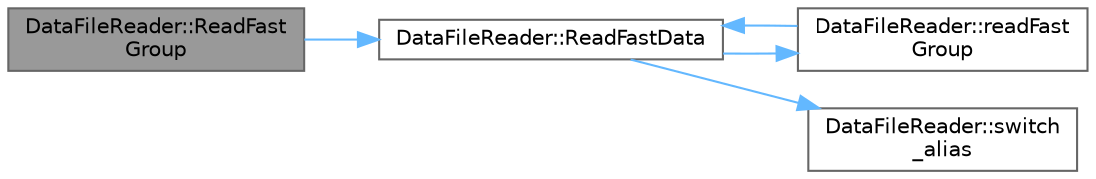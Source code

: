 digraph "DataFileReader::ReadFastGroup"
{
 // LATEX_PDF_SIZE
  bgcolor="transparent";
  edge [fontname=Helvetica,fontsize=10,labelfontname=Helvetica,labelfontsize=10];
  node [fontname=Helvetica,fontsize=10,shape=box,height=0.2,width=0.4];
  rankdir="LR";
  Node1 [id="Node000001",label="DataFileReader::ReadFast\lGroup",height=0.2,width=0.4,color="gray40", fillcolor="grey60", style="filled", fontcolor="black",tooltip=" "];
  Node1 -> Node2 [id="edge1_Node000001_Node000002",color="steelblue1",style="solid",tooltip=" "];
  Node2 [id="Node000002",label="DataFileReader::ReadFastData",height=0.2,width=0.4,color="grey40", fillcolor="white", style="filled",URL="$class_data_file_reader.html#a36d62f5aa4f75cbdd2bc011edbcf38bc",tooltip=" "];
  Node2 -> Node3 [id="edge2_Node000002_Node000003",color="steelblue1",style="solid",tooltip=" "];
  Node3 [id="Node000003",label="DataFileReader::readFast\lGroup",height=0.2,width=0.4,color="grey40", fillcolor="white", style="filled",URL="$class_data_file_reader.html#afe2267bba9c1cd6f63740f232b00e4bf",tooltip=" "];
  Node3 -> Node2 [id="edge3_Node000003_Node000002",color="steelblue1",style="solid",tooltip=" "];
  Node2 -> Node4 [id="edge4_Node000002_Node000004",color="steelblue1",style="solid",tooltip=" "];
  Node4 [id="Node000004",label="DataFileReader::switch\l_alias",height=0.2,width=0.4,color="grey40", fillcolor="white", style="filled",URL="$class_data_file_reader.html#af7fc75a8dd63587c9ad7d45546194a0d",tooltip=" "];
}
